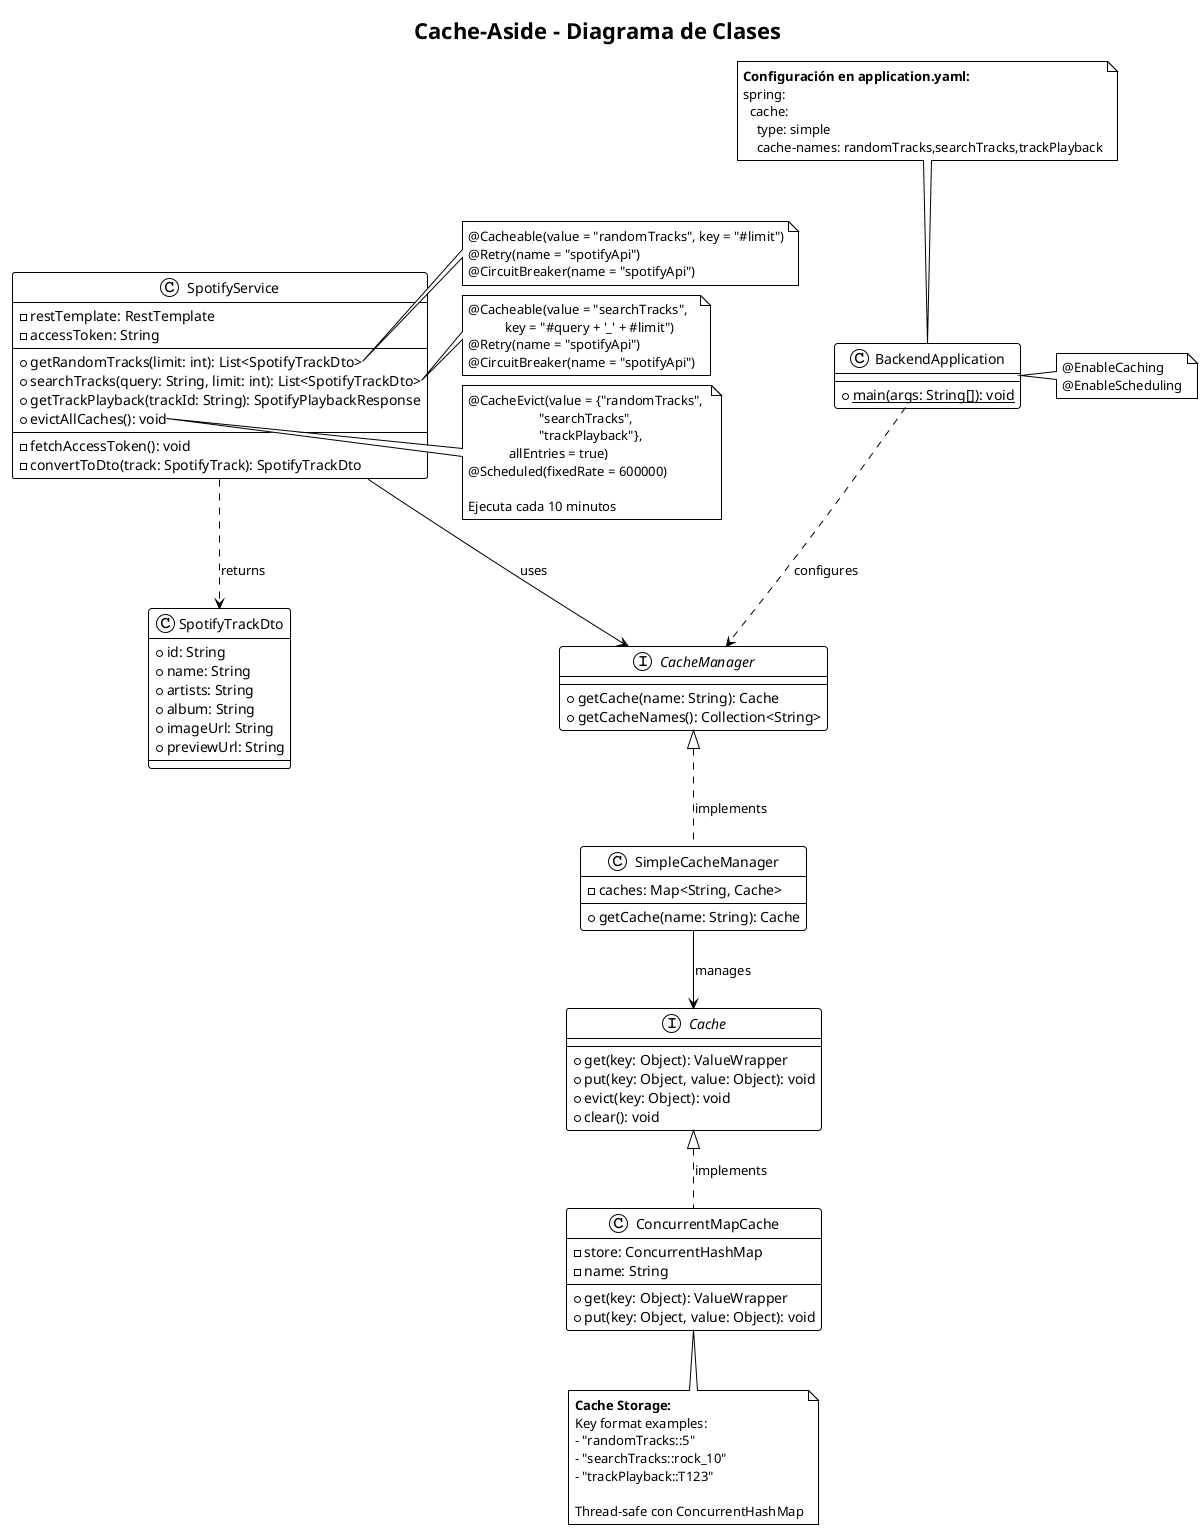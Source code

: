 @startuml cache-aside-class
!theme plain
title Cache-Aside - Diagrama de Clases

class BackendApplication {
  + {static} main(args: String[]): void
}
note right: @EnableCaching\n@EnableScheduling

interface CacheManager {
  + getCache(name: String): Cache
  + getCacheNames(): Collection<String>
}

class SimpleCacheManager {
  - caches: Map<String, Cache>
  + getCache(name: String): Cache
}

interface Cache {
  + get(key: Object): ValueWrapper
  + put(key: Object, value: Object): void
  + evict(key: Object): void
  + clear(): void
}

class ConcurrentMapCache {
  - store: ConcurrentHashMap
  - name: String
  + get(key: Object): ValueWrapper
  + put(key: Object, value: Object): void
}

class SpotifyService {
  - restTemplate: RestTemplate
  - accessToken: String
  --
  + {method} getRandomTracks(limit: int): List<SpotifyTrackDto>
  + {method} searchTracks(query: String, limit: int): List<SpotifyTrackDto>
  + {method} getTrackPlayback(trackId: String): SpotifyPlaybackResponse
  + {method} evictAllCaches(): void
  --
  - fetchAccessToken(): void
  - convertToDto(track: SpotifyTrack): SpotifyTrackDto
}

note right of SpotifyService::getRandomTracks
  @Cacheable(value = "randomTracks", key = "#limit")
  @Retry(name = "spotifyApi")
  @CircuitBreaker(name = "spotifyApi")
end note

note right of SpotifyService::searchTracks
  @Cacheable(value = "searchTracks", 
             key = "#query + '_' + #limit")
  @Retry(name = "spotifyApi")
  @CircuitBreaker(name = "spotifyApi")
end note

note right of SpotifyService::evictAllCaches
  @CacheEvict(value = {"randomTracks", 
                       "searchTracks", 
                       "trackPlayback"}, 
              allEntries = true)
  @Scheduled(fixedRate = 600000)
  
  Ejecuta cada 10 minutos
end note

class SpotifyTrackDto {
  + id: String
  + name: String
  + artists: String
  + album: String
  + imageUrl: String
  + previewUrl: String
}

BackendApplication ..> CacheManager : configures
CacheManager <|.. SimpleCacheManager : implements
SimpleCacheManager --> Cache : manages
Cache <|.. ConcurrentMapCache : implements
SpotifyService --> CacheManager : uses
SpotifyService ..> SpotifyTrackDto : returns

note bottom of ConcurrentMapCache
  **Cache Storage:**
  Key format examples:
  - "randomTracks::5"
  - "searchTracks::rock_10"
  - "trackPlayback::T123"
  
  Thread-safe con ConcurrentHashMap
end note

note top of BackendApplication
  **Configuración en application.yaml:**
  spring:
    cache:
      type: simple
      cache-names: randomTracks,searchTracks,trackPlayback
end note

@enduml
